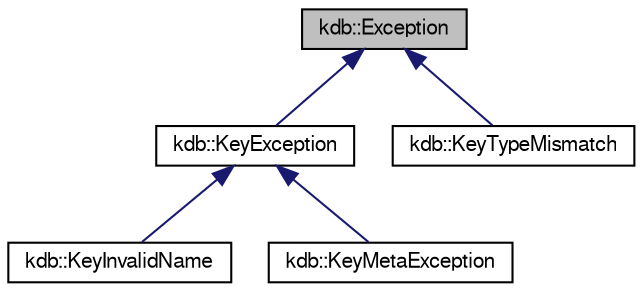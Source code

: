 digraph "kdb::Exception"
{
  edge [fontname="FreeSans",fontsize="10",labelfontname="FreeSans",labelfontsize="10"];
  node [fontname="FreeSans",fontsize="10",shape=record];
  Node1 [label="kdb::Exception",height=0.2,width=0.4,color="black", fillcolor="grey75", style="filled" fontcolor="black"];
  Node1 -> Node2 [dir="back",color="midnightblue",fontsize="10",style="solid",fontname="FreeSans"];
  Node2 [label="kdb::KeyException",height=0.2,width=0.4,color="black", fillcolor="white", style="filled",URL="$classkdb_1_1KeyException.html",tooltip="Base Class for any exception thrown by keys."];
  Node2 -> Node3 [dir="back",color="midnightblue",fontsize="10",style="solid",fontname="FreeSans"];
  Node3 [label="kdb::KeyInvalidName",height=0.2,width=0.4,color="black", fillcolor="white", style="filled",URL="$classkdb_1_1KeyInvalidName.html",tooltip="The given keyname was invalid."];
  Node2 -> Node4 [dir="back",color="midnightblue",fontsize="10",style="solid",fontname="FreeSans"];
  Node4 [label="kdb::KeyMetaException",height=0.2,width=0.4,color="black", fillcolor="white", style="filled",URL="$classkdb_1_1KeyMetaException.html",tooltip="The meta."];
  Node1 -> Node5 [dir="back",color="midnightblue",fontsize="10",style="solid",fontname="FreeSans"];
  Node5 [label="kdb::KeyTypeMismatch",height=0.2,width=0.4,color="black", fillcolor="white", style="filled",URL="$classkdb_1_1KeyTypeMismatch.html",tooltip="Binary or String key mismatch."];
}
